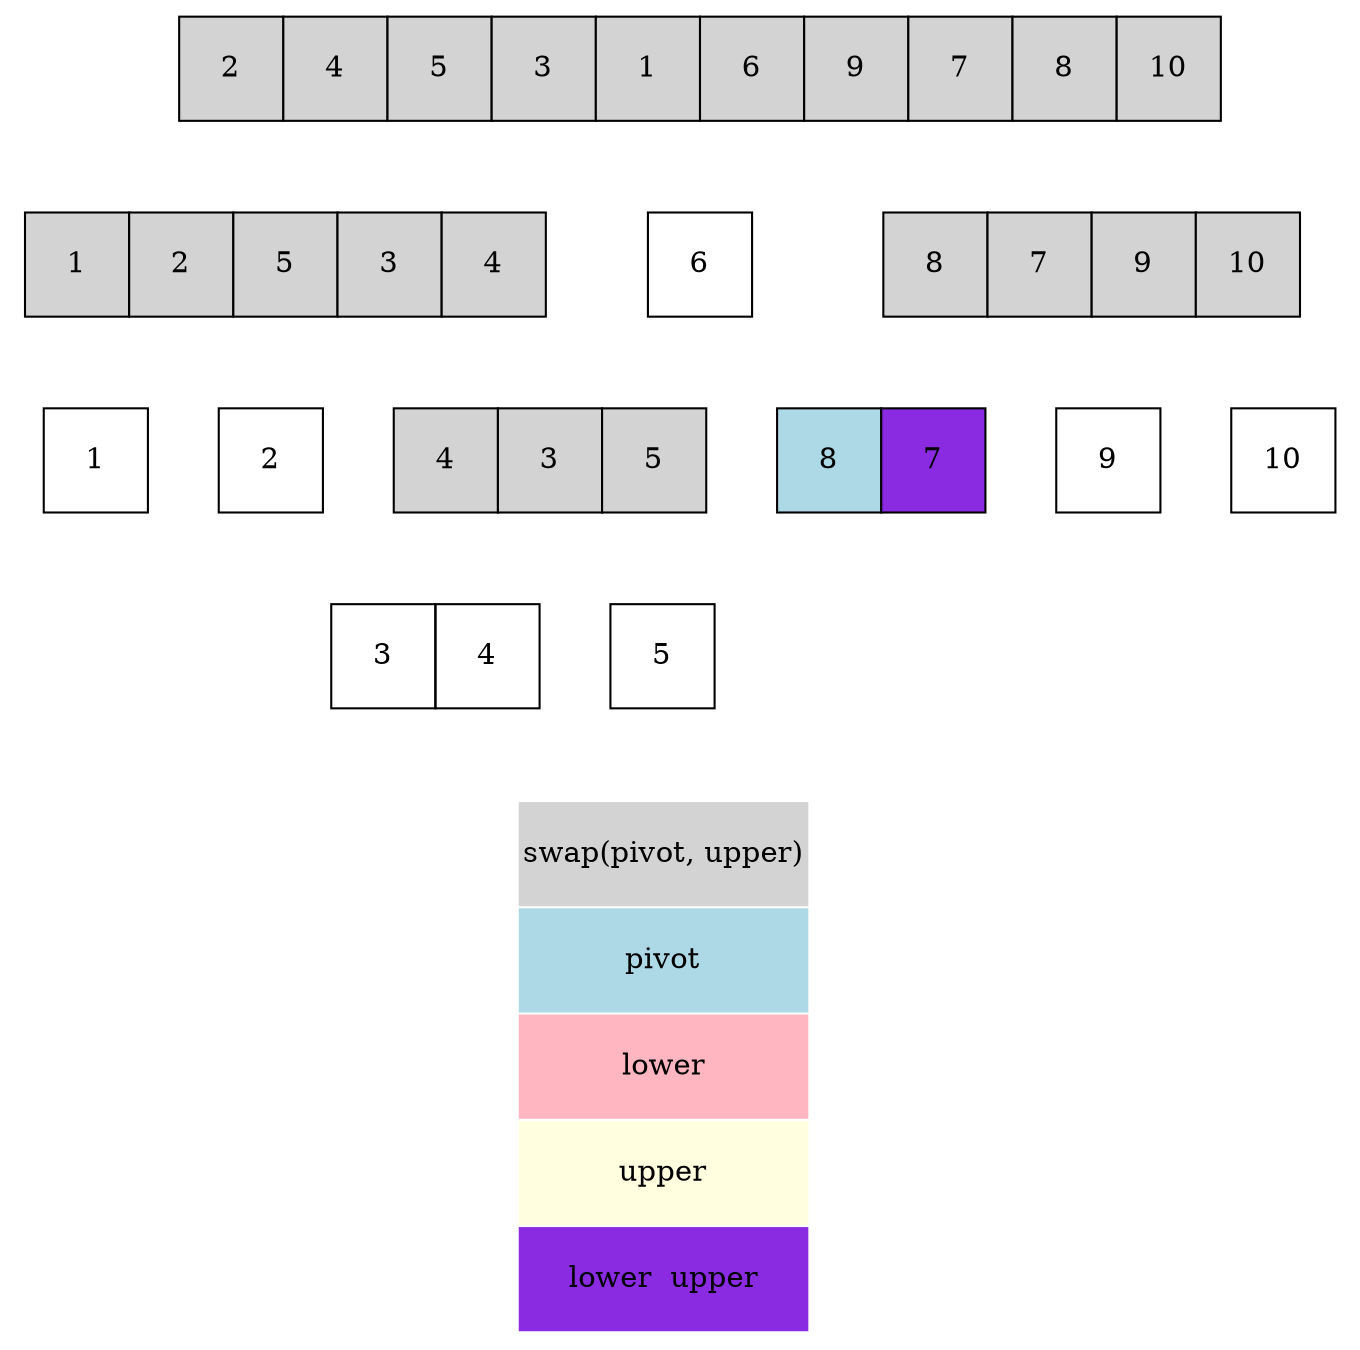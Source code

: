 digraph G
{
    node1
        [ shape = none
        label = <<table border="0" cellspacing="0">
            <tr>
            <td port="arr0" width="50" height="50" bgcolor="lightgray" border="1">2</td>
            <td port="arr1" width="50" height="50" bgcolor="lightgray" border="1">4</td>
            <td port="arr2" width="50" height="50" bgcolor="lightgray" border="1">5</td>
            <td port="arr3" width="50" height="50" bgcolor="lightgray" border="1">3</td>
            <td port="arr4" width="50" height="50" bgcolor="lightgray" border="1">1</td>
            <td port="arr5" width="50" height="50" bgcolor="lightgray" border="1">6</td>
            <td port="arr6" width="50" height="50" bgcolor="lightgray" border="1">9</td>
            <td port="arr7" width="50" height="50" bgcolor="lightgray" border="1">7</td>
            <td port="arr8" width="50" height="50" bgcolor="lightgray" border="1">8</td>
            <td port="arr9" width="50" height="50" bgcolor="lightgray" border="1">10</td>
            </tr>
            </table>>
        ]
        node2
        [
        shape = none
            label = <<table border="0" cellspacing="0">
            <tr>
            <td port="arr0" width="50" height="50" bgcolor="lightgray" border="1">1</td>
            <td port="arr1" width="50" height="50" bgcolor="lightgray" border="1">2</td>
            <td port="arr2" width="50" height="50" bgcolor="lightgray" border="1">5</td>
            <td port="arr3" width="50" height="50" bgcolor="lightgray" border="1">3</td>
            <td port="arr4" width="50" height="50" bgcolor="lightgray" border="1">4</td>
            </tr>
            </table>>
        ]
        node3
        [
        shape = none
            label = <<table border="0" cellspacing="0">
            <tr>
            <td port="arr5" width="50" height="50" border="1">6</td>
            </tr>
            </table>>
        ]
        node5
        [
        shape = none
            label = <<table border="0" cellspacing="1">
            <tr><td port="code1" height="50" bgcolor="lightgray">swap(pivot, upper)</td></tr>
            <tr><td port="code2" height="50" bgcolor="lightblue">pivot</td></tr>
            <tr><td port="code3" height="50" bgcolor="lightpink">lower</td></tr>
            <tr><td port="code4" height="50" bgcolor="lightyellow">upper</td></tr>
            <tr><td port="code5" height="50" bgcolor="blueviolet">lower  upper</td></tr>
            </table>>
        ]
        node4
        [
        shape = none
            label = <<table border="0" cellspacing="0">
            <tr>
            <td port="arr6" width="50" height="50" bgcolor="lightgray" border="1">8</td>
            <td port="arr7" width="50" height="50" bgcolor="lightgray" border="1">7</td>
            <td port="arr8" width="50" height="50" bgcolor="lightgray" border="1">9</td>
            <td port="arr9" width="50" height="50" bgcolor="lightgray" border="1">10</td>
            </tr>
            </table>>
        ]
        node6
        [
        shape = none
            label = <<table border="0" cellspacing="0">
            <tr>
            <td port="arr0" width="50" height="50" border="1">1</td>
            </tr>
            </table>>
        ]
        node7
        [
        shape = none
            label = <<table border="0" cellspacing="0">
            <tr>
            <td port="arr1" width="50" height="50" border="1">2</td>
            </tr>
            </table>>
        ]
        node8
        [
        shape = none
            label = <<table border="0" cellspacing="0">
            <tr>
            <td port="arr2" width="50" height="50" bgcolor="lightgray" border="1">4</td>
            <td port="arr3" width="50" height="50" bgcolor="lightgray" border="1">3</td>
            <td port="arr4" width="50" height="50" bgcolor="lightgray" border="1">5</td>
            </tr>
            </table>>
        ]
        node9
        [
        shape = none
            label = <<table border="0" cellspacing="0">
            <tr>
            <td port="arr2" width="50" height="50"  border="1">3</td>
            <td port="arr3" width="50" height="50"  border="1">4</td>
            </tr>
            </table>>
        ]
        node10
        [
        shape = none
            label = <<table border="0" cellspacing="0">
            <tr>
            <td port="arr4" width="50" height="50" border="1">5</td>
            </tr>
            </table>>
        ]
        node11
        [
        shape = none
            label = <<table border="0" cellspacing="0">
            <tr>
            <td port="arr6" width="50" height="50" bgcolor="lightblue" border="1">8</td>
            <td port="arr7" width="50" height="50" bgcolor="blueviolet" border="1">7</td>
            </tr>
            </table>>
        ]
        node12
        [
        shape = none
            label = <<table border="0" cellspacing="0">
            <tr>
            <td port="arr8" width="50" height="50" border="1">9</td>
            </tr>
            </table>>
        ]
        node13
        [
        shape = none
            label = <<table border="0" cellspacing="0">
            <tr>
            <td port="arr9" width="50" height="50" border="1">10</td>
            </tr>
            </table>>
        ]
        edge[style=invis]
        subgraph sb1 {peripheries=0 node1 -> node2}
    subgraph sb2 {peripheries=0 node1 -> node3}
    subgraph sb3 {peripheries=0 node1 -> node4}
    subgraph sb4 {peripheries=0 node10 -> node5}
    subgraph sb5 {peripheries=0 node2 -> node6}
    subgraph sb6 {peripheries=0 node2 -> node7}
    subgraph sb7 {peripheries=0 node2 -> node8}
    subgraph sb8 {peripheries=0 node8 -> node9}
    subgraph sb9 {peripheries=0 node8 -> node10}
    subgraph sb9 {peripheries=0 node4 -> node11}
    subgraph sb9 {peripheries=0 node4 -> node12}
    subgraph sb9 {peripheries=0 node4 -> node13}
}
